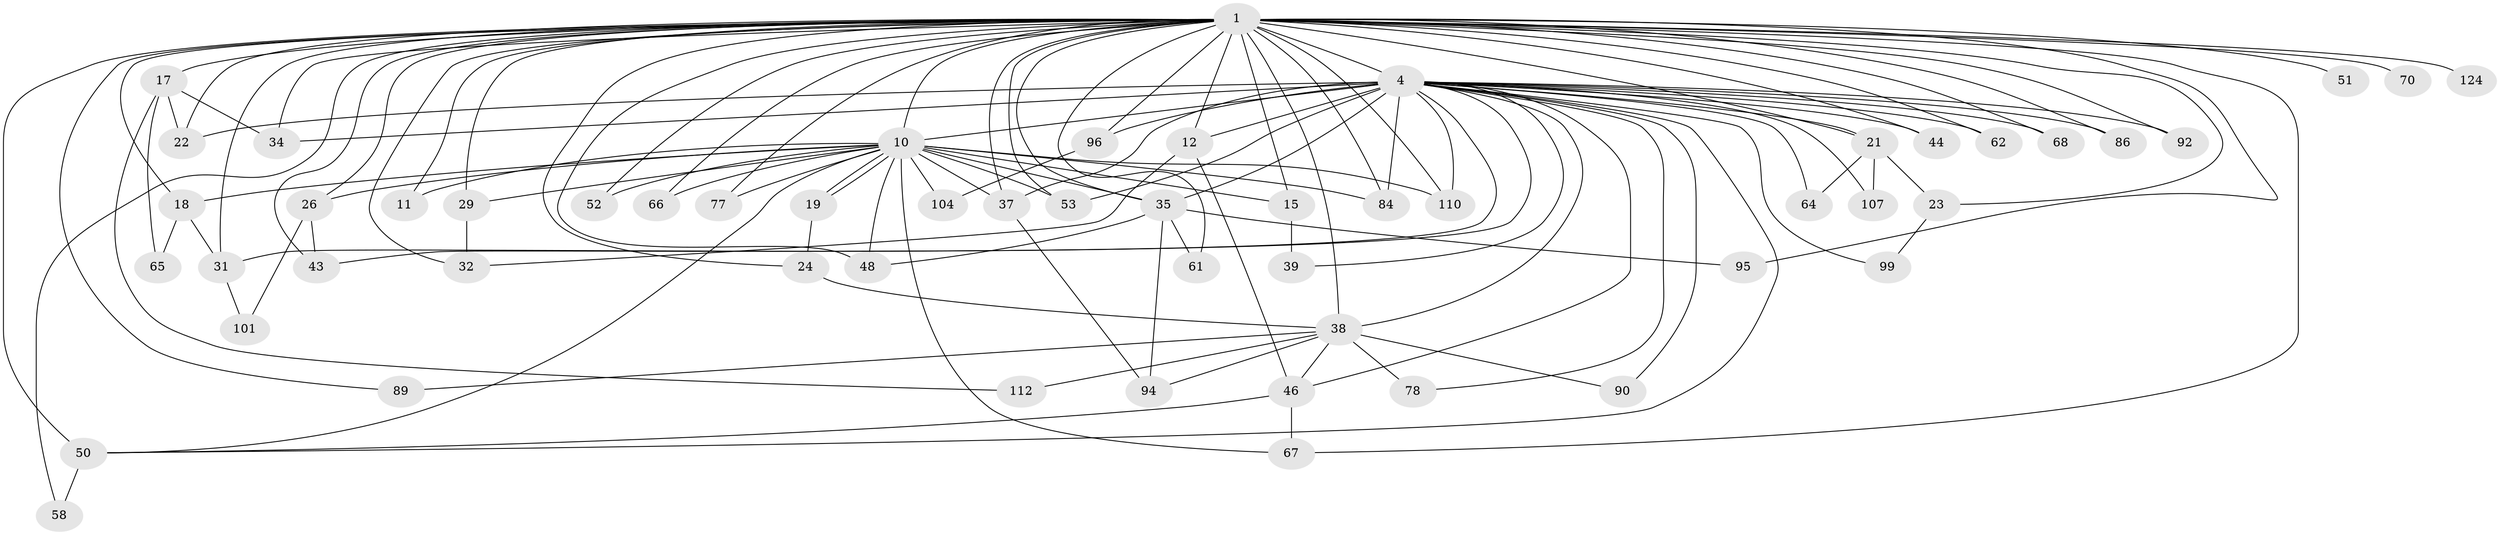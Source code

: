 // original degree distribution, {14: 0.007142857142857143, 20: 0.007142857142857143, 25: 0.014285714285714285, 23: 0.014285714285714285, 24: 0.007142857142857143, 31: 0.007142857142857143, 17: 0.007142857142857143, 26: 0.007142857142857143, 3: 0.2357142857142857, 5: 0.05, 8: 0.007142857142857143, 6: 0.02857142857142857, 9: 0.007142857142857143, 7: 0.02142857142857143, 2: 0.4928571428571429, 4: 0.08571428571428572}
// Generated by graph-tools (version 1.1) at 2025/17/03/04/25 18:17:55]
// undirected, 56 vertices, 122 edges
graph export_dot {
graph [start="1"]
  node [color=gray90,style=filled];
  1 [super="+2"];
  4 [super="+79+127+136+5+97+56+20+75+27"];
  10 [super="+109+14+28"];
  11 [super="+25"];
  12;
  15;
  17 [super="+54"];
  18 [super="+47"];
  19;
  21;
  22 [super="+42+102"];
  23;
  24;
  26 [super="+30"];
  29;
  31 [super="+93"];
  32 [super="+80"];
  34 [super="+87"];
  35 [super="+91+36"];
  37 [super="+126+63"];
  38 [super="+45"];
  39;
  43 [super="+106"];
  44;
  46 [super="+138"];
  48 [super="+72"];
  50 [super="+105"];
  51;
  52;
  53 [super="+57"];
  58;
  61;
  62 [super="+114"];
  64;
  65;
  66 [super="+139"];
  67 [super="+103"];
  68;
  70;
  77;
  78;
  84 [super="+100"];
  86;
  89;
  90;
  92;
  94;
  95;
  96;
  99;
  101;
  104;
  107;
  110 [super="+131+140"];
  112;
  124;
  1 -- 4 [weight=24];
  1 -- 10 [weight=9];
  1 -- 23;
  1 -- 32;
  1 -- 124 [weight=2];
  1 -- 50 [weight=3];
  1 -- 11 [weight=2];
  1 -- 12;
  1 -- 15 [weight=2];
  1 -- 17 [weight=3];
  1 -- 18 [weight=2];
  1 -- 21;
  1 -- 22 [weight=4];
  1 -- 24;
  1 -- 26 [weight=3];
  1 -- 29 [weight=2];
  1 -- 31;
  1 -- 34;
  1 -- 35;
  1 -- 37 [weight=2];
  1 -- 38 [weight=4];
  1 -- 43 [weight=2];
  1 -- 44;
  1 -- 48;
  1 -- 51 [weight=2];
  1 -- 52;
  1 -- 53;
  1 -- 58;
  1 -- 61;
  1 -- 62 [weight=2];
  1 -- 66 [weight=2];
  1 -- 67;
  1 -- 68;
  1 -- 70 [weight=2];
  1 -- 77;
  1 -- 84 [weight=3];
  1 -- 86;
  1 -- 89;
  1 -- 92;
  1 -- 95;
  1 -- 96;
  1 -- 110;
  4 -- 10 [weight=9];
  4 -- 34;
  4 -- 44;
  4 -- 68;
  4 -- 110 [weight=2];
  4 -- 50;
  4 -- 64;
  4 -- 12 [weight=2];
  4 -- 78;
  4 -- 21;
  4 -- 22 [weight=2];
  4 -- 84;
  4 -- 86;
  4 -- 90;
  4 -- 99;
  4 -- 39;
  4 -- 46;
  4 -- 53 [weight=2];
  4 -- 43;
  4 -- 96;
  4 -- 107;
  4 -- 62;
  4 -- 31;
  4 -- 37;
  4 -- 35 [weight=3];
  4 -- 92;
  4 -- 38 [weight=3];
  10 -- 19;
  10 -- 19;
  10 -- 26;
  10 -- 29;
  10 -- 35 [weight=2];
  10 -- 48;
  10 -- 50;
  10 -- 53 [weight=2];
  10 -- 66;
  10 -- 110;
  10 -- 15 [weight=2];
  10 -- 18;
  10 -- 67;
  10 -- 37 [weight=2];
  10 -- 104;
  10 -- 77;
  10 -- 52;
  10 -- 84;
  10 -- 11;
  12 -- 46;
  12 -- 32;
  15 -- 39;
  17 -- 65;
  17 -- 112;
  17 -- 22;
  17 -- 34;
  18 -- 65;
  18 -- 31;
  19 -- 24;
  21 -- 23;
  21 -- 64;
  21 -- 107;
  23 -- 99;
  24 -- 38;
  26 -- 101;
  26 -- 43;
  29 -- 32;
  31 -- 101;
  35 -- 61;
  35 -- 95;
  35 -- 48;
  35 -- 94;
  37 -- 94;
  38 -- 46;
  38 -- 78;
  38 -- 112;
  38 -- 89;
  38 -- 90;
  38 -- 94;
  46 -- 67;
  46 -- 50;
  50 -- 58;
  96 -- 104;
}
